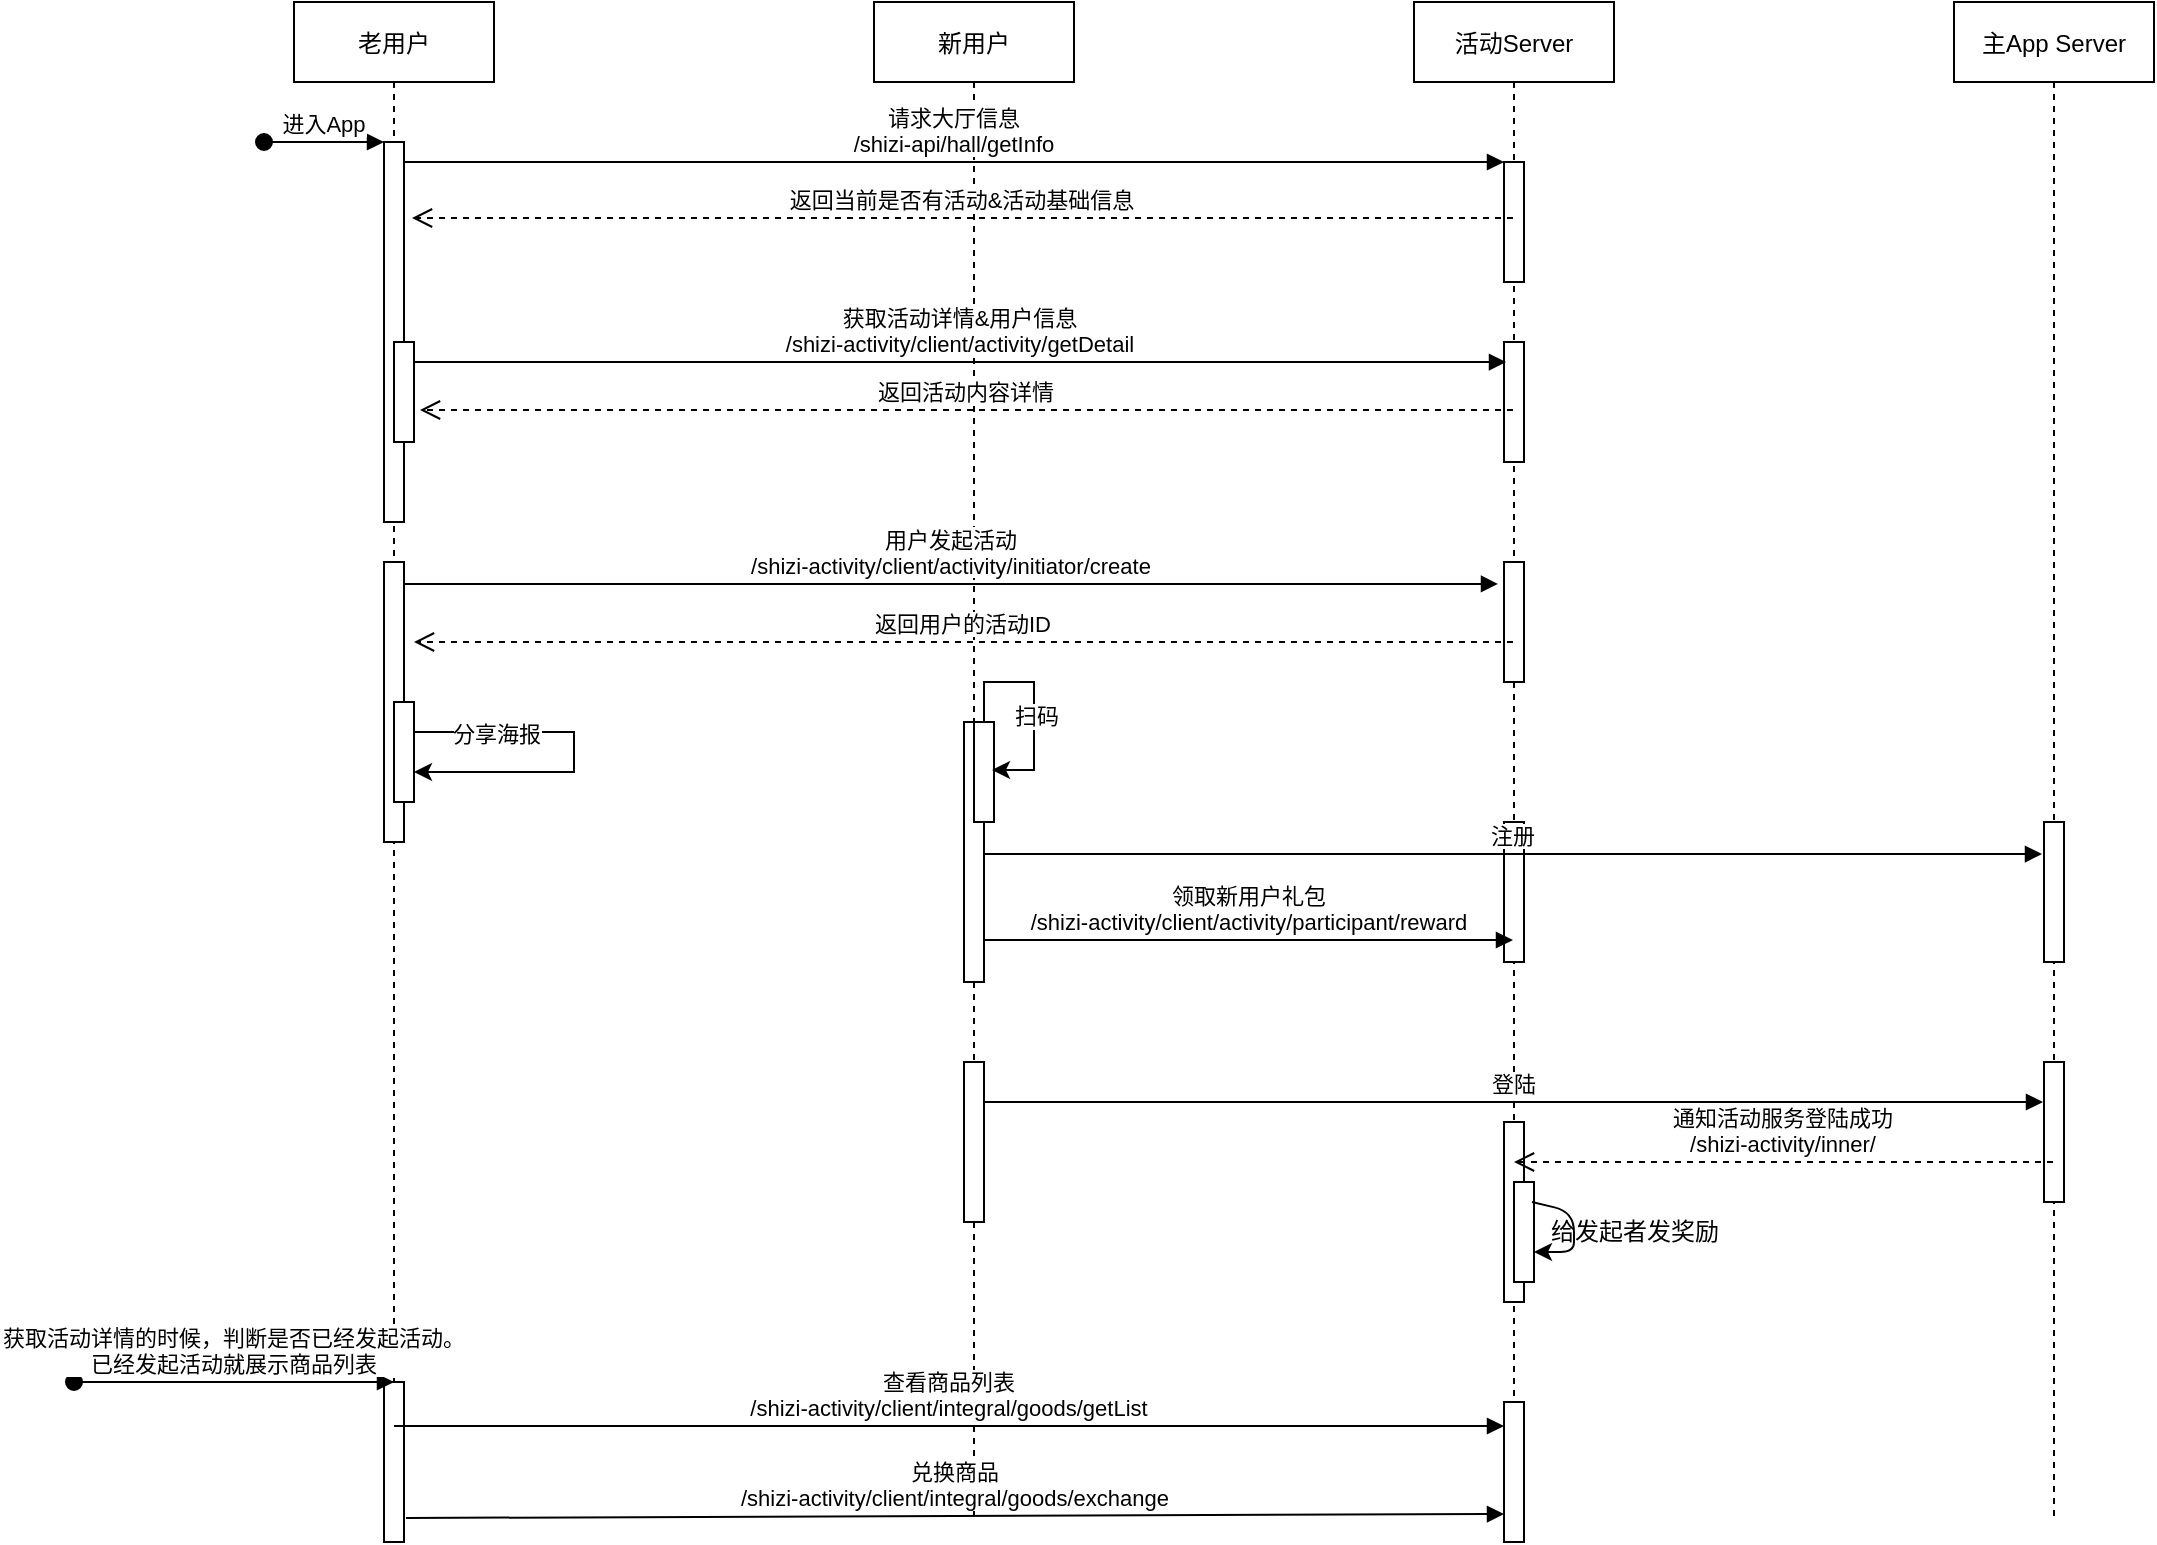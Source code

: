 <mxfile version="14.6.12" type="github">
  <diagram id="kgpKYQtTHZ0yAKxKKP6v" name="Page-1">
    <mxGraphModel dx="2148" dy="808" grid="1" gridSize="10" guides="1" tooltips="1" connect="1" arrows="1" fold="1" page="1" pageScale="1" pageWidth="850" pageHeight="1100" math="0" shadow="0">
      <root>
        <mxCell id="0" />
        <mxCell id="1" parent="0" />
        <mxCell id="3nuBFxr9cyL0pnOWT2aG-1" value="老用户" style="shape=umlLifeline;perimeter=lifelinePerimeter;container=1;collapsible=0;recursiveResize=0;rounded=0;shadow=0;strokeWidth=1;" parent="1" vertex="1">
          <mxGeometry x="120" y="80" width="100" height="770" as="geometry" />
        </mxCell>
        <mxCell id="3nuBFxr9cyL0pnOWT2aG-2" value="" style="points=[];perimeter=orthogonalPerimeter;rounded=0;shadow=0;strokeWidth=1;" parent="3nuBFxr9cyL0pnOWT2aG-1" vertex="1">
          <mxGeometry x="45" y="70" width="10" height="190" as="geometry" />
        </mxCell>
        <mxCell id="3nuBFxr9cyL0pnOWT2aG-3" value="进入App" style="verticalAlign=bottom;startArrow=oval;endArrow=block;startSize=8;shadow=0;strokeWidth=1;" parent="3nuBFxr9cyL0pnOWT2aG-1" target="3nuBFxr9cyL0pnOWT2aG-2" edge="1">
          <mxGeometry relative="1" as="geometry">
            <mxPoint x="-15" y="70" as="sourcePoint" />
          </mxGeometry>
        </mxCell>
        <mxCell id="3nuBFxr9cyL0pnOWT2aG-4" value="" style="points=[];perimeter=orthogonalPerimeter;rounded=0;shadow=0;strokeWidth=1;" parent="3nuBFxr9cyL0pnOWT2aG-1" vertex="1">
          <mxGeometry x="50" y="170" width="10" height="50" as="geometry" />
        </mxCell>
        <mxCell id="A21pDqTjCbYsjFOHH4IJ-16" value="" style="points=[];perimeter=orthogonalPerimeter;rounded=0;shadow=0;strokeWidth=1;" vertex="1" parent="3nuBFxr9cyL0pnOWT2aG-1">
          <mxGeometry x="45" y="280" width="10" height="140" as="geometry" />
        </mxCell>
        <mxCell id="A21pDqTjCbYsjFOHH4IJ-50" value="" style="points=[];perimeter=orthogonalPerimeter;rounded=0;shadow=0;strokeWidth=1;" vertex="1" parent="3nuBFxr9cyL0pnOWT2aG-1">
          <mxGeometry x="45" y="690" width="10" height="80" as="geometry" />
        </mxCell>
        <mxCell id="3nuBFxr9cyL0pnOWT2aG-5" value="新用户" style="shape=umlLifeline;perimeter=lifelinePerimeter;container=1;collapsible=0;recursiveResize=0;rounded=0;shadow=0;strokeWidth=1;" parent="1" vertex="1">
          <mxGeometry x="410" y="80" width="100" height="760" as="geometry" />
        </mxCell>
        <mxCell id="3nuBFxr9cyL0pnOWT2aG-6" value="" style="points=[];perimeter=orthogonalPerimeter;rounded=0;shadow=0;strokeWidth=1;" parent="3nuBFxr9cyL0pnOWT2aG-5" vertex="1">
          <mxGeometry x="45" y="360" width="10" height="130" as="geometry" />
        </mxCell>
        <mxCell id="A21pDqTjCbYsjFOHH4IJ-37" value="" style="points=[];perimeter=orthogonalPerimeter;rounded=0;shadow=0;strokeWidth=1;" vertex="1" parent="3nuBFxr9cyL0pnOWT2aG-5">
          <mxGeometry x="45" y="530" width="10" height="80" as="geometry" />
        </mxCell>
        <mxCell id="3nuBFxr9cyL0pnOWT2aG-8" value="请求大厅信息&#xa;/shizi-api/hall/getInfo" style="verticalAlign=bottom;endArrow=block;entryX=0;entryY=0;shadow=0;strokeWidth=1;entryDx=0;entryDy=0;entryPerimeter=0;" parent="1" source="3nuBFxr9cyL0pnOWT2aG-2" target="A21pDqTjCbYsjFOHH4IJ-2" edge="1">
          <mxGeometry relative="1" as="geometry">
            <mxPoint x="275" y="160" as="sourcePoint" />
          </mxGeometry>
        </mxCell>
        <mxCell id="A21pDqTjCbYsjFOHH4IJ-1" value="活动Server" style="shape=umlLifeline;perimeter=lifelinePerimeter;container=1;collapsible=0;recursiveResize=0;rounded=0;shadow=0;strokeWidth=1;" vertex="1" parent="1">
          <mxGeometry x="680" y="80" width="100" height="760" as="geometry" />
        </mxCell>
        <mxCell id="A21pDqTjCbYsjFOHH4IJ-2" value="" style="points=[];perimeter=orthogonalPerimeter;rounded=0;shadow=0;strokeWidth=1;" vertex="1" parent="A21pDqTjCbYsjFOHH4IJ-1">
          <mxGeometry x="45" y="80" width="10" height="60" as="geometry" />
        </mxCell>
        <mxCell id="A21pDqTjCbYsjFOHH4IJ-12" value="" style="points=[];perimeter=orthogonalPerimeter;rounded=0;shadow=0;strokeWidth=1;" vertex="1" parent="A21pDqTjCbYsjFOHH4IJ-1">
          <mxGeometry x="45" y="170" width="10" height="60" as="geometry" />
        </mxCell>
        <mxCell id="A21pDqTjCbYsjFOHH4IJ-17" value="" style="points=[];perimeter=orthogonalPerimeter;rounded=0;shadow=0;strokeWidth=1;" vertex="1" parent="A21pDqTjCbYsjFOHH4IJ-1">
          <mxGeometry x="45" y="280" width="10" height="60" as="geometry" />
        </mxCell>
        <mxCell id="A21pDqTjCbYsjFOHH4IJ-25" value="" style="points=[];perimeter=orthogonalPerimeter;rounded=0;shadow=0;strokeWidth=1;" vertex="1" parent="A21pDqTjCbYsjFOHH4IJ-1">
          <mxGeometry x="45" y="410" width="10" height="70" as="geometry" />
        </mxCell>
        <mxCell id="A21pDqTjCbYsjFOHH4IJ-51" value="" style="points=[];perimeter=orthogonalPerimeter;rounded=0;shadow=0;strokeWidth=1;" vertex="1" parent="A21pDqTjCbYsjFOHH4IJ-1">
          <mxGeometry x="45" y="700" width="10" height="70" as="geometry" />
        </mxCell>
        <mxCell id="A21pDqTjCbYsjFOHH4IJ-13" value="返回当前是否有活动&amp;活动基础信息" style="verticalAlign=bottom;endArrow=open;dashed=1;endSize=8;shadow=0;strokeWidth=1;entryX=1.4;entryY=0.2;entryDx=0;entryDy=0;entryPerimeter=0;" edge="1" parent="1" source="A21pDqTjCbYsjFOHH4IJ-1" target="3nuBFxr9cyL0pnOWT2aG-2">
          <mxGeometry relative="1" as="geometry">
            <mxPoint x="210" y="188" as="targetPoint" />
            <mxPoint x="380" y="340.0" as="sourcePoint" />
          </mxGeometry>
        </mxCell>
        <mxCell id="A21pDqTjCbYsjFOHH4IJ-14" value="获取活动详情&amp;用户信息&#xa;/shizi-activity/client/activity/getDetail" style="verticalAlign=bottom;endArrow=block;shadow=0;strokeWidth=1;entryX=0.1;entryY=0.167;entryDx=0;entryDy=0;entryPerimeter=0;" edge="1" parent="1" target="A21pDqTjCbYsjFOHH4IJ-12">
          <mxGeometry relative="1" as="geometry">
            <mxPoint x="180" y="260" as="sourcePoint" />
            <mxPoint x="530" y="260" as="targetPoint" />
          </mxGeometry>
        </mxCell>
        <mxCell id="A21pDqTjCbYsjFOHH4IJ-15" value="返回活动内容详情" style="verticalAlign=bottom;endArrow=open;dashed=1;endSize=8;shadow=0;strokeWidth=1;entryX=1.3;entryY=0.68;entryDx=0;entryDy=0;entryPerimeter=0;" edge="1" parent="1" source="A21pDqTjCbYsjFOHH4IJ-1" target="3nuBFxr9cyL0pnOWT2aG-4">
          <mxGeometry relative="1" as="geometry">
            <mxPoint x="200" y="270" as="targetPoint" />
            <mxPoint x="370" y="422.0" as="sourcePoint" />
          </mxGeometry>
        </mxCell>
        <mxCell id="A21pDqTjCbYsjFOHH4IJ-18" value="用户发起活动&#xa;/shizi-activity/client/activity/initiator/create" style="verticalAlign=bottom;endArrow=block;shadow=0;strokeWidth=1;entryX=-0.3;entryY=0.183;entryDx=0;entryDy=0;entryPerimeter=0;" edge="1" parent="1" source="A21pDqTjCbYsjFOHH4IJ-16" target="A21pDqTjCbYsjFOHH4IJ-17">
          <mxGeometry relative="1" as="geometry">
            <mxPoint x="180" y="370" as="sourcePoint" />
            <mxPoint x="536" y="370.02" as="targetPoint" />
          </mxGeometry>
        </mxCell>
        <mxCell id="A21pDqTjCbYsjFOHH4IJ-19" value="返回用户的活动ID" style="verticalAlign=bottom;endArrow=open;dashed=1;endSize=8;shadow=0;strokeWidth=1;" edge="1" parent="1" source="A21pDqTjCbYsjFOHH4IJ-1">
          <mxGeometry relative="1" as="geometry">
            <mxPoint x="180" y="400" as="targetPoint" />
            <mxPoint x="536.5" y="400" as="sourcePoint" />
          </mxGeometry>
        </mxCell>
        <mxCell id="A21pDqTjCbYsjFOHH4IJ-23" style="edgeStyle=orthogonalEdgeStyle;rounded=0;orthogonalLoop=1;jettySize=auto;html=1;" edge="1" parent="1" source="A21pDqTjCbYsjFOHH4IJ-22" target="A21pDqTjCbYsjFOHH4IJ-22">
          <mxGeometry relative="1" as="geometry">
            <mxPoint x="230" y="490" as="targetPoint" />
            <Array as="points">
              <mxPoint x="260" y="455" />
            </Array>
          </mxGeometry>
        </mxCell>
        <mxCell id="A21pDqTjCbYsjFOHH4IJ-24" value="分享海报" style="edgeLabel;html=1;align=center;verticalAlign=middle;resizable=0;points=[];" vertex="1" connectable="0" parent="A21pDqTjCbYsjFOHH4IJ-23">
          <mxGeometry x="-0.544" y="-1" relative="1" as="geometry">
            <mxPoint as="offset" />
          </mxGeometry>
        </mxCell>
        <mxCell id="A21pDqTjCbYsjFOHH4IJ-22" value="" style="points=[];perimeter=orthogonalPerimeter;rounded=0;shadow=0;strokeWidth=1;" vertex="1" parent="1">
          <mxGeometry x="170" y="430" width="10" height="50" as="geometry" />
        </mxCell>
        <mxCell id="A21pDqTjCbYsjFOHH4IJ-26" value="注册" style="verticalAlign=bottom;endArrow=block;shadow=0;strokeWidth=1;entryX=-0.1;entryY=0.229;entryDx=0;entryDy=0;entryPerimeter=0;" edge="1" parent="1" source="3nuBFxr9cyL0pnOWT2aG-6" target="A21pDqTjCbYsjFOHH4IJ-36">
          <mxGeometry relative="1" as="geometry">
            <mxPoint x="180" y="500" as="sourcePoint" />
            <mxPoint x="541" y="500" as="targetPoint" />
          </mxGeometry>
        </mxCell>
        <mxCell id="A21pDqTjCbYsjFOHH4IJ-27" value="" style="points=[];perimeter=orthogonalPerimeter;rounded=0;shadow=0;strokeWidth=1;" vertex="1" parent="1">
          <mxGeometry x="460" y="440" width="10" height="50" as="geometry" />
        </mxCell>
        <mxCell id="A21pDqTjCbYsjFOHH4IJ-29" style="edgeStyle=orthogonalEdgeStyle;rounded=0;orthogonalLoop=1;jettySize=auto;html=1;entryX=0.9;entryY=0.48;entryDx=0;entryDy=0;entryPerimeter=0;" edge="1" parent="1" source="A21pDqTjCbYsjFOHH4IJ-27" target="A21pDqTjCbYsjFOHH4IJ-27">
          <mxGeometry relative="1" as="geometry" />
        </mxCell>
        <mxCell id="A21pDqTjCbYsjFOHH4IJ-30" value="扫码" style="edgeLabel;html=1;align=center;verticalAlign=middle;resizable=0;points=[];" vertex="1" connectable="0" parent="A21pDqTjCbYsjFOHH4IJ-29">
          <mxGeometry x="0.127" y="1" relative="1" as="geometry">
            <mxPoint as="offset" />
          </mxGeometry>
        </mxCell>
        <mxCell id="A21pDqTjCbYsjFOHH4IJ-31" value="领取新用户礼包&#xa;/shizi-activity/client/activity/participant/reward" style="verticalAlign=bottom;endArrow=block;shadow=0;strokeWidth=1;" edge="1" parent="1">
          <mxGeometry relative="1" as="geometry">
            <mxPoint x="465" y="549" as="sourcePoint" />
            <mxPoint x="729.5" y="549" as="targetPoint" />
          </mxGeometry>
        </mxCell>
        <mxCell id="A21pDqTjCbYsjFOHH4IJ-32" value="主App Server" style="shape=umlLifeline;perimeter=lifelinePerimeter;container=1;collapsible=0;recursiveResize=0;rounded=0;shadow=0;strokeWidth=1;" vertex="1" parent="1">
          <mxGeometry x="950" y="80" width="100" height="760" as="geometry" />
        </mxCell>
        <mxCell id="A21pDqTjCbYsjFOHH4IJ-36" value="" style="points=[];perimeter=orthogonalPerimeter;rounded=0;shadow=0;strokeWidth=1;" vertex="1" parent="A21pDqTjCbYsjFOHH4IJ-32">
          <mxGeometry x="45" y="410" width="10" height="70" as="geometry" />
        </mxCell>
        <mxCell id="A21pDqTjCbYsjFOHH4IJ-39" value="" style="points=[];perimeter=orthogonalPerimeter;rounded=0;shadow=0;strokeWidth=1;" vertex="1" parent="A21pDqTjCbYsjFOHH4IJ-32">
          <mxGeometry x="45" y="530" width="10" height="70" as="geometry" />
        </mxCell>
        <mxCell id="A21pDqTjCbYsjFOHH4IJ-38" value="登陆" style="verticalAlign=bottom;endArrow=block;shadow=0;strokeWidth=1;entryX=-0.1;entryY=0.229;entryDx=0;entryDy=0;entryPerimeter=0;" edge="1" parent="1">
          <mxGeometry relative="1" as="geometry">
            <mxPoint x="465.5" y="630" as="sourcePoint" />
            <mxPoint x="994.5" y="630" as="targetPoint" />
          </mxGeometry>
        </mxCell>
        <mxCell id="A21pDqTjCbYsjFOHH4IJ-40" value="" style="points=[];perimeter=orthogonalPerimeter;rounded=0;shadow=0;strokeWidth=1;" vertex="1" parent="1">
          <mxGeometry x="725" y="640" width="10" height="90" as="geometry" />
        </mxCell>
        <mxCell id="A21pDqTjCbYsjFOHH4IJ-41" value="通知活动服务登陆成功&#xa;/shizi-activity/inner/" style="verticalAlign=bottom;endArrow=open;dashed=1;endSize=8;shadow=0;strokeWidth=1;" edge="1" parent="1">
          <mxGeometry relative="1" as="geometry">
            <mxPoint x="730" y="660" as="targetPoint" />
            <mxPoint x="999.5" y="660" as="sourcePoint" />
          </mxGeometry>
        </mxCell>
        <mxCell id="A21pDqTjCbYsjFOHH4IJ-42" value="" style="points=[];perimeter=orthogonalPerimeter;rounded=0;shadow=0;strokeWidth=1;" vertex="1" parent="1">
          <mxGeometry x="730" y="670" width="10" height="50" as="geometry" />
        </mxCell>
        <mxCell id="A21pDqTjCbYsjFOHH4IJ-48" value="" style="endArrow=classic;html=1;exitX=0.9;exitY=0.2;exitDx=0;exitDy=0;exitPerimeter=0;edgeStyle=orthogonalEdgeStyle;elbow=horizontal;" edge="1" parent="1" source="A21pDqTjCbYsjFOHH4IJ-42" target="A21pDqTjCbYsjFOHH4IJ-42">
          <mxGeometry width="50" height="50" relative="1" as="geometry">
            <mxPoint x="520" y="720" as="sourcePoint" />
            <mxPoint x="790" y="710" as="targetPoint" />
          </mxGeometry>
        </mxCell>
        <mxCell id="A21pDqTjCbYsjFOHH4IJ-49" value="给发起者发奖励" style="text;html=1;align=center;verticalAlign=middle;resizable=0;points=[];autosize=1;strokeColor=none;" vertex="1" parent="1">
          <mxGeometry x="740" y="685" width="100" height="20" as="geometry" />
        </mxCell>
        <mxCell id="A21pDqTjCbYsjFOHH4IJ-52" value="兑换商品&#xa;/shizi-activity/client/integral/goods/exchange" style="verticalAlign=bottom;endArrow=block;shadow=0;strokeWidth=1;entryX=0;entryY=0.8;entryDx=0;entryDy=0;entryPerimeter=0;exitX=1.1;exitY=0.85;exitDx=0;exitDy=0;exitPerimeter=0;" edge="1" parent="1" source="A21pDqTjCbYsjFOHH4IJ-50" target="A21pDqTjCbYsjFOHH4IJ-51">
          <mxGeometry relative="1" as="geometry">
            <mxPoint x="170" y="790" as="sourcePoint" />
            <mxPoint x="699" y="790" as="targetPoint" />
          </mxGeometry>
        </mxCell>
        <mxCell id="A21pDqTjCbYsjFOHH4IJ-53" value="查看商品列表&#xa;/shizi-activity/client/integral/goods/getList" style="verticalAlign=bottom;endArrow=block;shadow=0;strokeWidth=1;exitX=1.1;exitY=0.85;exitDx=0;exitDy=0;exitPerimeter=0;" edge="1" parent="1" target="A21pDqTjCbYsjFOHH4IJ-51">
          <mxGeometry relative="1" as="geometry">
            <mxPoint x="170" y="792" as="sourcePoint" />
            <mxPoint x="719" y="790" as="targetPoint" />
          </mxGeometry>
        </mxCell>
        <mxCell id="A21pDqTjCbYsjFOHH4IJ-54" value="获取活动详情的时候，判断是否已经发起活动。&#xa;已经发起活动就展示商品列表" style="verticalAlign=bottom;startArrow=oval;endArrow=block;startSize=8;shadow=0;strokeWidth=1;" edge="1" parent="1">
          <mxGeometry relative="1" as="geometry">
            <mxPoint x="10" y="770" as="sourcePoint" />
            <mxPoint x="170" y="770" as="targetPoint" />
          </mxGeometry>
        </mxCell>
      </root>
    </mxGraphModel>
  </diagram>
</mxfile>
